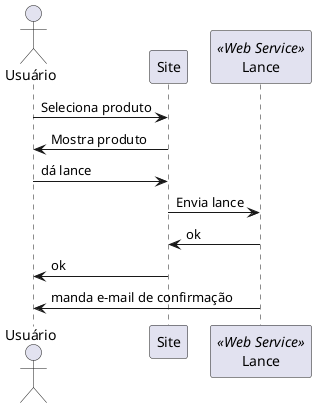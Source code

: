 @startuml sql diagram

actor Usuário as user
participant Site as site
participant Lance as web <<Web Service>>

user -> site : Seleciona produto
site -> user : Mostra produto
user -> site : dá lance
site -> web : Envia lance
web -> site : ok
site -> user : ok
web -> user : manda e-mail de confirmação

@enduml